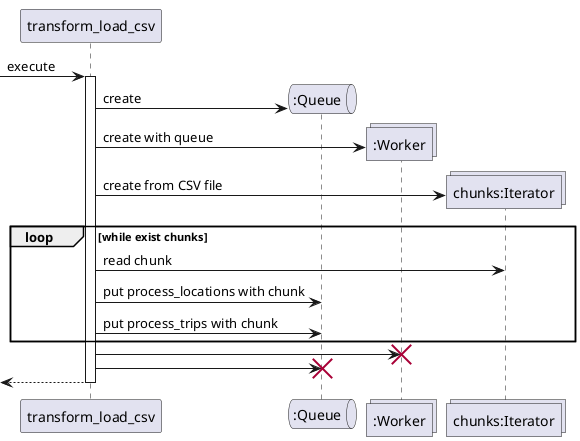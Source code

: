 @startuml mainfunction
participant "transform_load_csv" as fn
queue ":Queue" as Queue
collections ":Worker" as Worker
collections "chunks:Iterator" as chunks

-> fn: execute
activate fn
fn -> Queue ** : create
fn -> Worker ** : create with queue

fn -> chunks** : create from CSV file
loop while exist chunks
fn -> chunks: read chunk
fn -> Queue : put process_locations with chunk
fn -> Queue : put process_trips with chunk
end

fn -> Worker !!
fn -> Queue !!
return

@enduml
